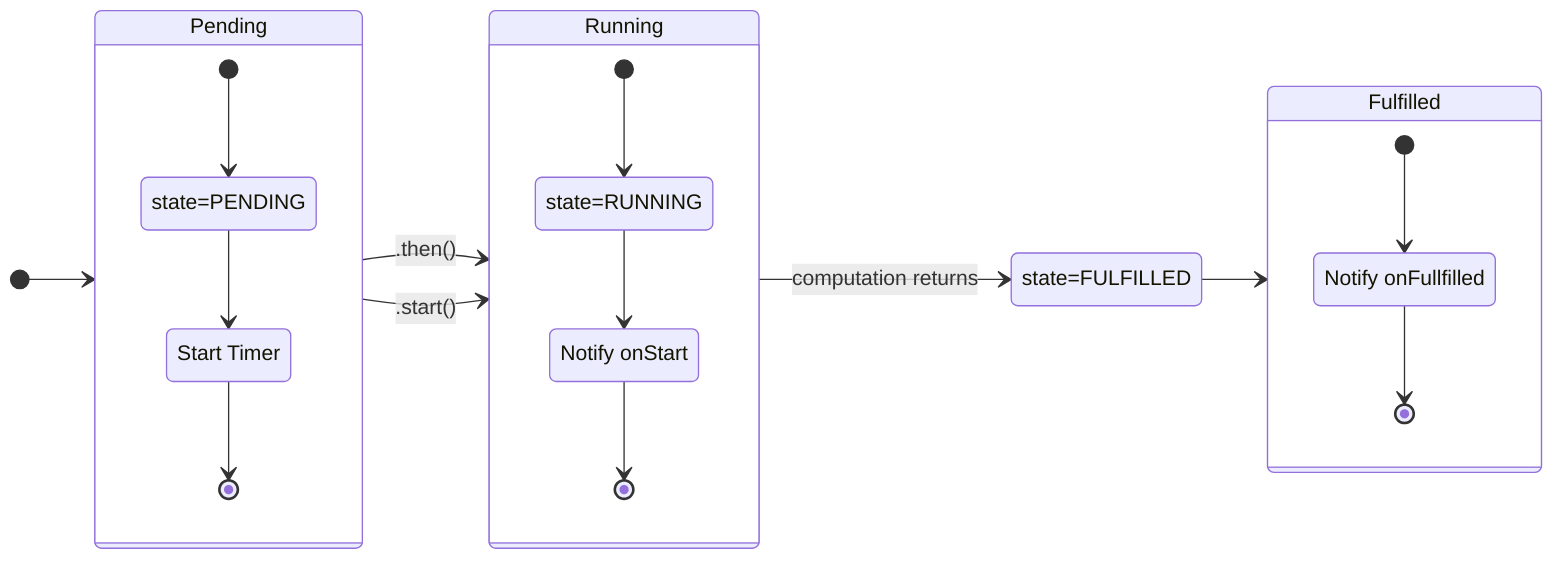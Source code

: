 stateDiagram-v2
    direction LR
    [*] --> Pending
    Pending --> Running : .then()
    Pending --> Running : .start()
    Running --> state=FULFILLED : computation returns
    state=FULFILLED --> Fulfilled

    state Pending {
      [*] --> state=PENDING
      state=PENDING --> Timer
      Timer --> [*]
      Timer : Start Timer
    }

    state Running {
      [*] --> state=RUNNING
      state=RUNNING --> NotifyStarted
      NotifyStarted --> [*]
      NotifyStarted : Notify onStart
    }

    state Fulfilled {
      [*] --> NotifyFulfilled
      NotifyFulfilled --> [*]
      NotifyFulfilled : Notify onFullfilled
    }